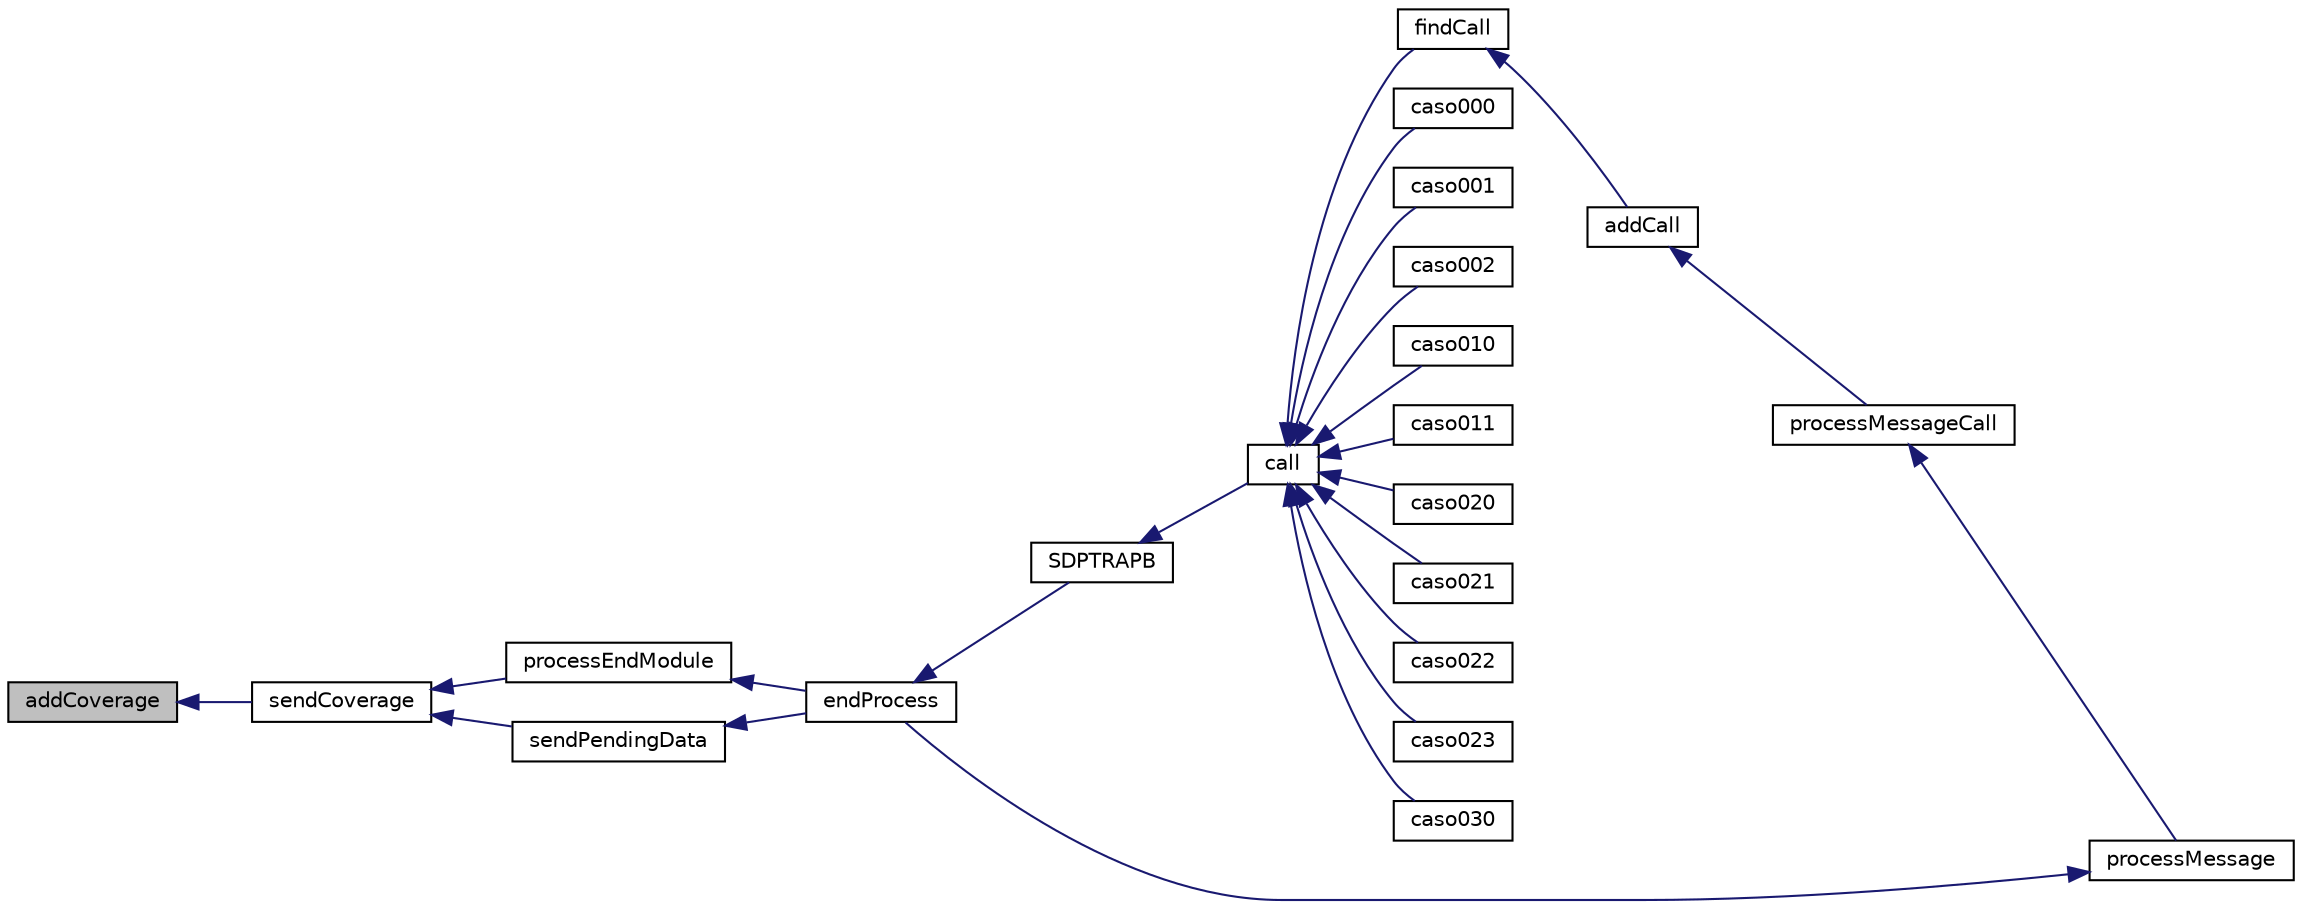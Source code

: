 digraph "addCoverage"
{
  edge [fontname="Helvetica",fontsize="10",labelfontname="Helvetica",labelfontsize="10"];
  node [fontname="Helvetica",fontsize="10",shape=record];
  rankdir="LR";
  Node1 [label="addCoverage",height=0.2,width=0.4,color="black", fillcolor="grey75", style="filled", fontcolor="black"];
  Node1 -> Node2 [dir="back",color="midnightblue",fontsize="10",style="solid"];
  Node2 [label="sendCoverage",height=0.2,width=0.4,color="black", fillcolor="white", style="filled",URL="$messages_8c.html#a55fc859ca4230a2ec01f70112072a6c1"];
  Node2 -> Node3 [dir="back",color="midnightblue",fontsize="10",style="solid"];
  Node3 [label="processEndModule",height=0.2,width=0.4,color="black", fillcolor="white", style="filled",URL="$messages_8c.html#ae4bd6b37abd013f42f2ac297cc683573"];
  Node3 -> Node4 [dir="back",color="midnightblue",fontsize="10",style="solid"];
  Node4 [label="endProcess",height=0.2,width=0.4,color="black", fillcolor="white", style="filled",URL="$_s_d_p_t_r_a_p_b_8c.html#aa42745580a553732a3f221db4d209801"];
  Node4 -> Node5 [dir="back",color="midnightblue",fontsize="10",style="solid"];
  Node5 [label="SDPTRAPB",height=0.2,width=0.4,color="black", fillcolor="white", style="filled",URL="$_s_d_p_t_r_a_p_b_8c.html#ae94cd489111188c3ccda942c856494f2"];
  Node5 -> Node6 [dir="back",color="midnightblue",fontsize="10",style="solid"];
  Node6 [label="call",height=0.2,width=0.4,color="black", fillcolor="white", style="filled",URL="$tst_functions_8c.html#ad404106300a4eba7630fc7a2b62dbd2e"];
  Node6 -> Node7 [dir="back",color="midnightblue",fontsize="10",style="solid"];
  Node7 [label="findCall",height=0.2,width=0.4,color="black", fillcolor="white", style="filled",URL="$modulos_8c.html#af7747e73680c46384ec80d5969c9b9d1"];
  Node7 -> Node8 [dir="back",color="midnightblue",fontsize="10",style="solid"];
  Node8 [label="addCall",height=0.2,width=0.4,color="black", fillcolor="white", style="filled",URL="$modulos_8c.html#a99eadd22b499b79658bd8b0ae82dd7bc"];
  Node8 -> Node9 [dir="back",color="midnightblue",fontsize="10",style="solid"];
  Node9 [label="processMessageCall",height=0.2,width=0.4,color="black", fillcolor="white", style="filled",URL="$messages_8c.html#a5c4b5bc4bbd5b78371891b44033225b2"];
  Node9 -> Node10 [dir="back",color="midnightblue",fontsize="10",style="solid"];
  Node10 [label="processMessage",height=0.2,width=0.4,color="black", fillcolor="white", style="filled",URL="$messages_8c.html#ad9a5bcb8859dbde9b0a6029b344b68cd"];
  Node10 -> Node4 [dir="back",color="midnightblue",fontsize="10",style="solid"];
  Node6 -> Node11 [dir="back",color="midnightblue",fontsize="10",style="solid"];
  Node11 [label="caso000",height=0.2,width=0.4,color="black", fillcolor="white", style="filled",URL="$tst_s_d_p_t_r_a_p_b_8c.html#a381922e0850fcf295cfa6ca4dad8e285"];
  Node6 -> Node12 [dir="back",color="midnightblue",fontsize="10",style="solid"];
  Node12 [label="caso001",height=0.2,width=0.4,color="black", fillcolor="white", style="filled",URL="$tst_s_d_p_t_r_a_p_b_8c.html#a530596048334769452fab0e8f132bd44"];
  Node6 -> Node13 [dir="back",color="midnightblue",fontsize="10",style="solid"];
  Node13 [label="caso002",height=0.2,width=0.4,color="black", fillcolor="white", style="filled",URL="$tst_s_d_p_t_r_a_p_b_8c.html#a6e2f28ac6331108f847b605da8ef7351"];
  Node6 -> Node14 [dir="back",color="midnightblue",fontsize="10",style="solid"];
  Node14 [label="caso010",height=0.2,width=0.4,color="black", fillcolor="white", style="filled",URL="$tst_s_d_p_t_r_a_p_b_8c.html#a74626e82b5be595c8e6853ddc0e436a0"];
  Node6 -> Node15 [dir="back",color="midnightblue",fontsize="10",style="solid"];
  Node15 [label="caso011",height=0.2,width=0.4,color="black", fillcolor="white", style="filled",URL="$tst_s_d_p_t_r_a_p_b_8c.html#ad315708b0cab72bf623f95a02cbf75eb"];
  Node6 -> Node16 [dir="back",color="midnightblue",fontsize="10",style="solid"];
  Node16 [label="caso020",height=0.2,width=0.4,color="black", fillcolor="white", style="filled",URL="$tst_s_d_p_t_r_a_p_b_8c.html#a0c86ec40714c6787c5cd5a514c7e2718"];
  Node6 -> Node17 [dir="back",color="midnightblue",fontsize="10",style="solid"];
  Node17 [label="caso021",height=0.2,width=0.4,color="black", fillcolor="white", style="filled",URL="$tst_s_d_p_t_r_a_p_b_8c.html#af57a1d8f4e576fac7358ea0215f335dd"];
  Node6 -> Node18 [dir="back",color="midnightblue",fontsize="10",style="solid"];
  Node18 [label="caso022",height=0.2,width=0.4,color="black", fillcolor="white", style="filled",URL="$tst_s_d_p_t_r_a_p_b_8c.html#a86e1803103de1b087599a1de20fa7618"];
  Node6 -> Node19 [dir="back",color="midnightblue",fontsize="10",style="solid"];
  Node19 [label="caso023",height=0.2,width=0.4,color="black", fillcolor="white", style="filled",URL="$tst_s_d_p_t_r_a_p_b_8c.html#a612b8af967a54e1d0b570a87d5638071"];
  Node6 -> Node20 [dir="back",color="midnightblue",fontsize="10",style="solid"];
  Node20 [label="caso030",height=0.2,width=0.4,color="black", fillcolor="white", style="filled",URL="$tst_s_d_p_t_r_a_p_b_8c.html#a3105d5232d7968ec5f04e434bc9dcac5"];
  Node2 -> Node21 [dir="back",color="midnightblue",fontsize="10",style="solid"];
  Node21 [label="sendPendingData",height=0.2,width=0.4,color="black", fillcolor="white", style="filled",URL="$messages_8c.html#ad2e875f26a55b957c63137be3e719471"];
  Node21 -> Node4 [dir="back",color="midnightblue",fontsize="10",style="solid"];
}
